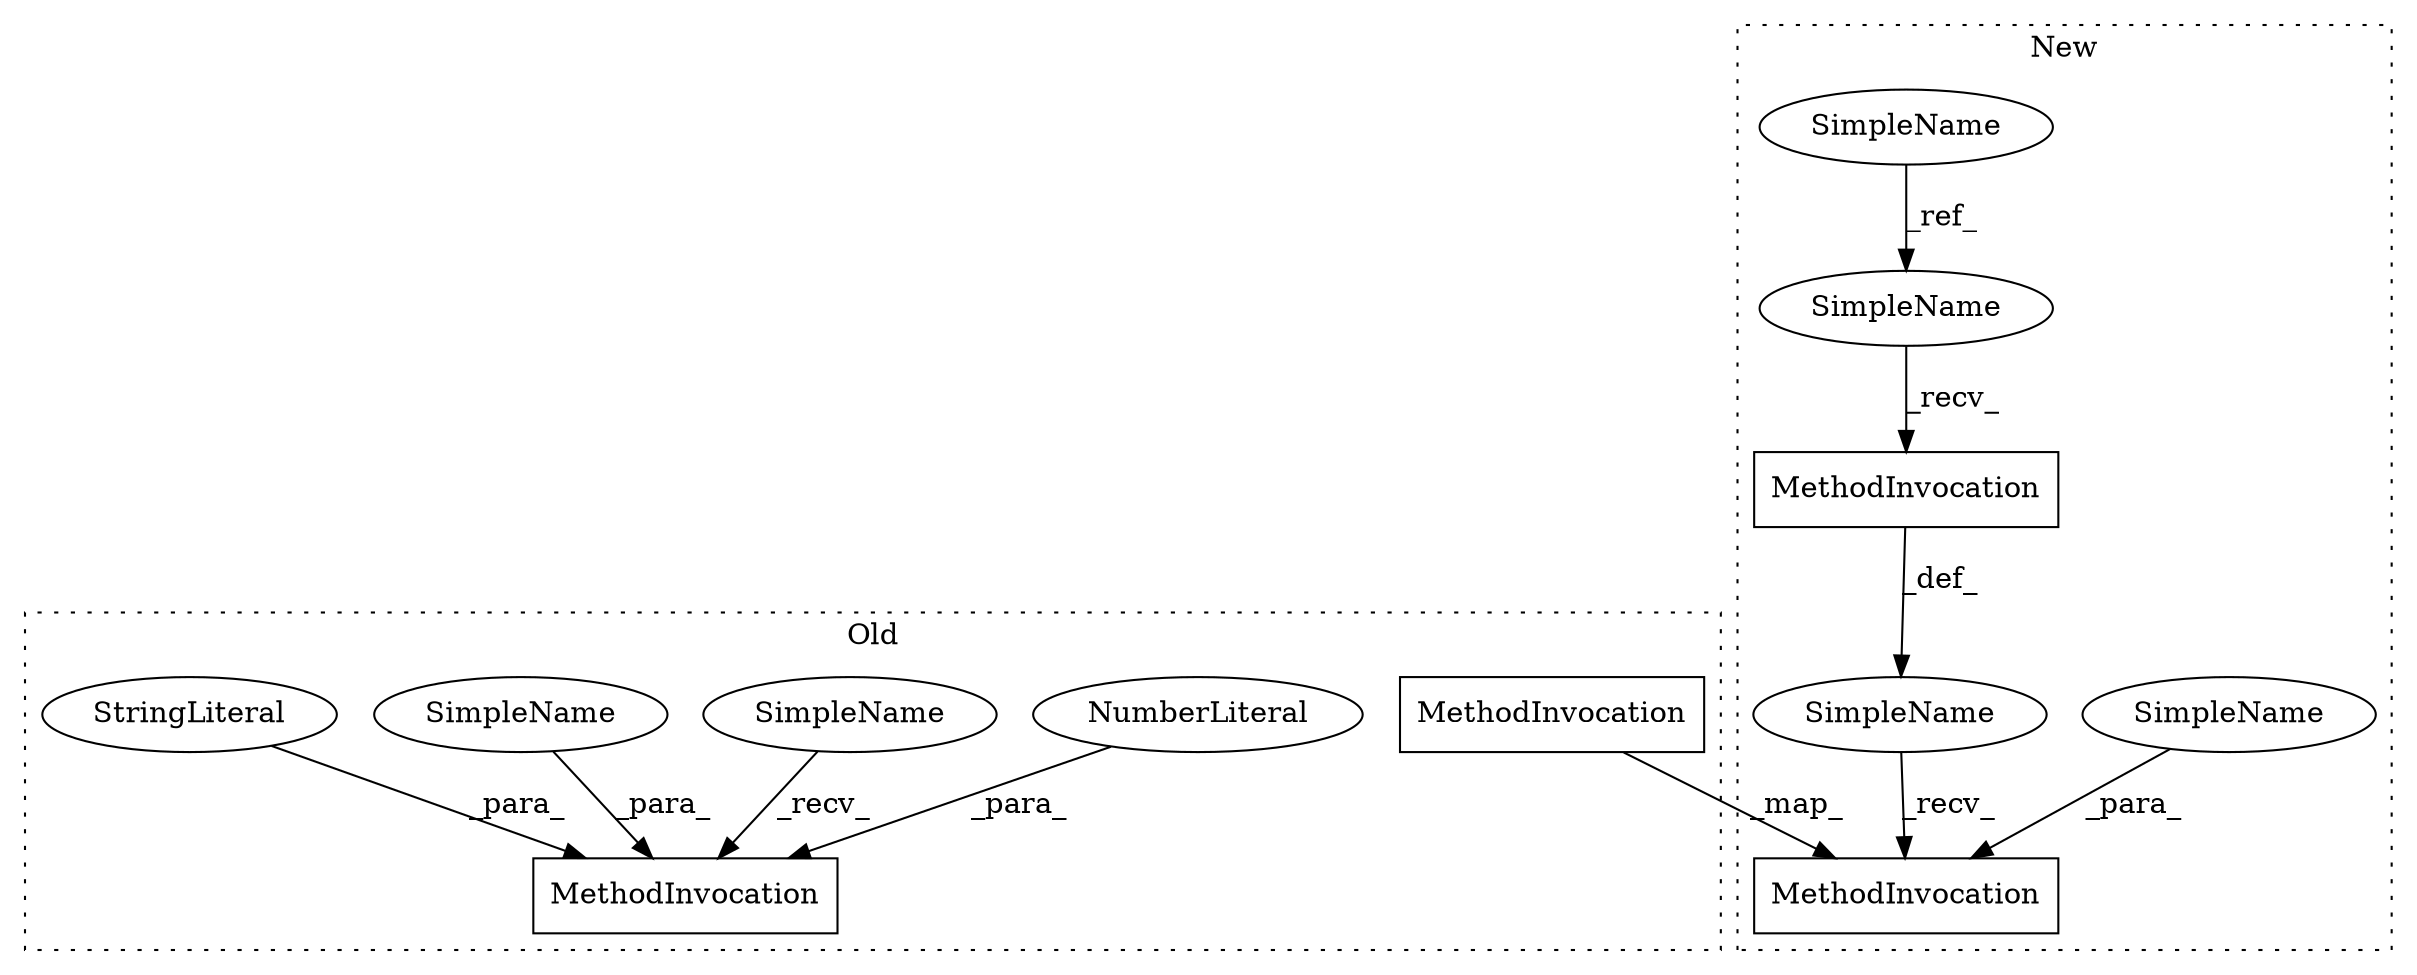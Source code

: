 digraph G {
subgraph cluster0 {
1 [label="MethodInvocation" a="32" s="295,314" l="4,1" shape="box"];
3 [label="MethodInvocation" a="32" s="265,273" l="4,1" shape="box"];
5 [label="NumberLiteral" a="34" s="304" l="1" shape="ellipse"];
6 [label="SimpleName" a="42" s="288" l="6" shape="ellipse"];
8 [label="SimpleName" a="42" s="299" l="4" shape="ellipse"];
12 [label="StringLiteral" a="45" s="306" l="8" shape="ellipse"];
label = "Old";
style="dotted";
}
subgraph cluster1 {
2 [label="MethodInvocation" a="32" s="237,255" l="14,1" shape="box"];
4 [label="MethodInvocation" a="32" s="205" l="14" shape="box"];
7 [label="SimpleName" a="42" s="143" l="4" shape="ellipse"];
9 [label="SimpleName" a="42" s="76" l="2" shape="ellipse"];
10 [label="SimpleName" a="42" s="202" l="2" shape="ellipse"];
11 [label="SimpleName" a="42" s="195" l="6" shape="ellipse"];
label = "New";
style="dotted";
}
3 -> 2 [label="_map_"];
4 -> 11 [label="_def_"];
5 -> 1 [label="_para_"];
6 -> 1 [label="_recv_"];
7 -> 2 [label="_para_"];
8 -> 1 [label="_para_"];
9 -> 10 [label="_ref_"];
10 -> 4 [label="_recv_"];
11 -> 2 [label="_recv_"];
12 -> 1 [label="_para_"];
}